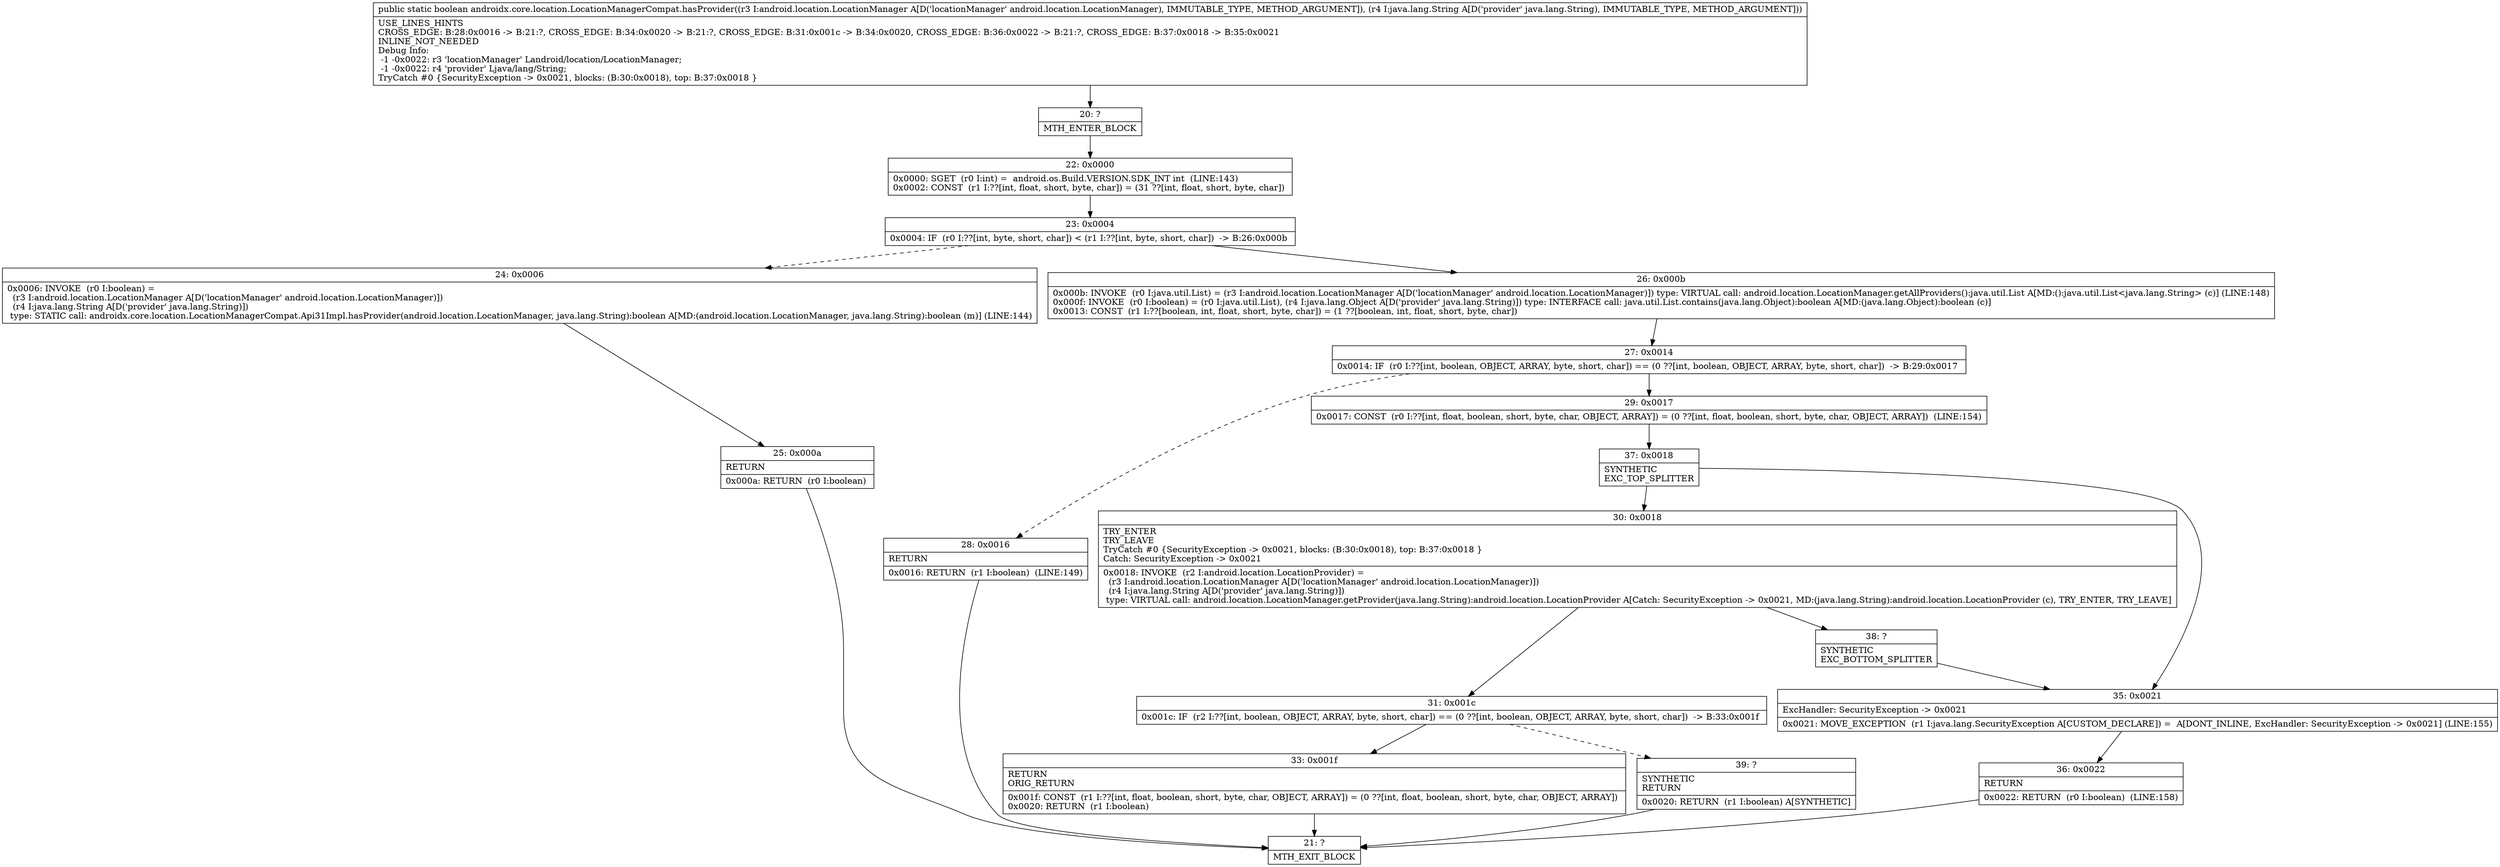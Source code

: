 digraph "CFG forandroidx.core.location.LocationManagerCompat.hasProvider(Landroid\/location\/LocationManager;Ljava\/lang\/String;)Z" {
Node_20 [shape=record,label="{20\:\ ?|MTH_ENTER_BLOCK\l}"];
Node_22 [shape=record,label="{22\:\ 0x0000|0x0000: SGET  (r0 I:int) =  android.os.Build.VERSION.SDK_INT int  (LINE:143)\l0x0002: CONST  (r1 I:??[int, float, short, byte, char]) = (31 ??[int, float, short, byte, char]) \l}"];
Node_23 [shape=record,label="{23\:\ 0x0004|0x0004: IF  (r0 I:??[int, byte, short, char]) \< (r1 I:??[int, byte, short, char])  \-\> B:26:0x000b \l}"];
Node_24 [shape=record,label="{24\:\ 0x0006|0x0006: INVOKE  (r0 I:boolean) = \l  (r3 I:android.location.LocationManager A[D('locationManager' android.location.LocationManager)])\l  (r4 I:java.lang.String A[D('provider' java.lang.String)])\l type: STATIC call: androidx.core.location.LocationManagerCompat.Api31Impl.hasProvider(android.location.LocationManager, java.lang.String):boolean A[MD:(android.location.LocationManager, java.lang.String):boolean (m)] (LINE:144)\l}"];
Node_25 [shape=record,label="{25\:\ 0x000a|RETURN\l|0x000a: RETURN  (r0 I:boolean) \l}"];
Node_21 [shape=record,label="{21\:\ ?|MTH_EXIT_BLOCK\l}"];
Node_26 [shape=record,label="{26\:\ 0x000b|0x000b: INVOKE  (r0 I:java.util.List) = (r3 I:android.location.LocationManager A[D('locationManager' android.location.LocationManager)]) type: VIRTUAL call: android.location.LocationManager.getAllProviders():java.util.List A[MD:():java.util.List\<java.lang.String\> (c)] (LINE:148)\l0x000f: INVOKE  (r0 I:boolean) = (r0 I:java.util.List), (r4 I:java.lang.Object A[D('provider' java.lang.String)]) type: INTERFACE call: java.util.List.contains(java.lang.Object):boolean A[MD:(java.lang.Object):boolean (c)]\l0x0013: CONST  (r1 I:??[boolean, int, float, short, byte, char]) = (1 ??[boolean, int, float, short, byte, char]) \l}"];
Node_27 [shape=record,label="{27\:\ 0x0014|0x0014: IF  (r0 I:??[int, boolean, OBJECT, ARRAY, byte, short, char]) == (0 ??[int, boolean, OBJECT, ARRAY, byte, short, char])  \-\> B:29:0x0017 \l}"];
Node_28 [shape=record,label="{28\:\ 0x0016|RETURN\l|0x0016: RETURN  (r1 I:boolean)  (LINE:149)\l}"];
Node_29 [shape=record,label="{29\:\ 0x0017|0x0017: CONST  (r0 I:??[int, float, boolean, short, byte, char, OBJECT, ARRAY]) = (0 ??[int, float, boolean, short, byte, char, OBJECT, ARRAY])  (LINE:154)\l}"];
Node_37 [shape=record,label="{37\:\ 0x0018|SYNTHETIC\lEXC_TOP_SPLITTER\l}"];
Node_30 [shape=record,label="{30\:\ 0x0018|TRY_ENTER\lTRY_LEAVE\lTryCatch #0 \{SecurityException \-\> 0x0021, blocks: (B:30:0x0018), top: B:37:0x0018 \}\lCatch: SecurityException \-\> 0x0021\l|0x0018: INVOKE  (r2 I:android.location.LocationProvider) = \l  (r3 I:android.location.LocationManager A[D('locationManager' android.location.LocationManager)])\l  (r4 I:java.lang.String A[D('provider' java.lang.String)])\l type: VIRTUAL call: android.location.LocationManager.getProvider(java.lang.String):android.location.LocationProvider A[Catch: SecurityException \-\> 0x0021, MD:(java.lang.String):android.location.LocationProvider (c), TRY_ENTER, TRY_LEAVE]\l}"];
Node_31 [shape=record,label="{31\:\ 0x001c|0x001c: IF  (r2 I:??[int, boolean, OBJECT, ARRAY, byte, short, char]) == (0 ??[int, boolean, OBJECT, ARRAY, byte, short, char])  \-\> B:33:0x001f \l}"];
Node_33 [shape=record,label="{33\:\ 0x001f|RETURN\lORIG_RETURN\l|0x001f: CONST  (r1 I:??[int, float, boolean, short, byte, char, OBJECT, ARRAY]) = (0 ??[int, float, boolean, short, byte, char, OBJECT, ARRAY]) \l0x0020: RETURN  (r1 I:boolean) \l}"];
Node_39 [shape=record,label="{39\:\ ?|SYNTHETIC\lRETURN\l|0x0020: RETURN  (r1 I:boolean) A[SYNTHETIC]\l}"];
Node_38 [shape=record,label="{38\:\ ?|SYNTHETIC\lEXC_BOTTOM_SPLITTER\l}"];
Node_35 [shape=record,label="{35\:\ 0x0021|ExcHandler: SecurityException \-\> 0x0021\l|0x0021: MOVE_EXCEPTION  (r1 I:java.lang.SecurityException A[CUSTOM_DECLARE]) =  A[DONT_INLINE, ExcHandler: SecurityException \-\> 0x0021] (LINE:155)\l}"];
Node_36 [shape=record,label="{36\:\ 0x0022|RETURN\l|0x0022: RETURN  (r0 I:boolean)  (LINE:158)\l}"];
MethodNode[shape=record,label="{public static boolean androidx.core.location.LocationManagerCompat.hasProvider((r3 I:android.location.LocationManager A[D('locationManager' android.location.LocationManager), IMMUTABLE_TYPE, METHOD_ARGUMENT]), (r4 I:java.lang.String A[D('provider' java.lang.String), IMMUTABLE_TYPE, METHOD_ARGUMENT]))  | USE_LINES_HINTS\lCROSS_EDGE: B:28:0x0016 \-\> B:21:?, CROSS_EDGE: B:34:0x0020 \-\> B:21:?, CROSS_EDGE: B:31:0x001c \-\> B:34:0x0020, CROSS_EDGE: B:36:0x0022 \-\> B:21:?, CROSS_EDGE: B:37:0x0018 \-\> B:35:0x0021\lINLINE_NOT_NEEDED\lDebug Info:\l  \-1 \-0x0022: r3 'locationManager' Landroid\/location\/LocationManager;\l  \-1 \-0x0022: r4 'provider' Ljava\/lang\/String;\lTryCatch #0 \{SecurityException \-\> 0x0021, blocks: (B:30:0x0018), top: B:37:0x0018 \}\l}"];
MethodNode -> Node_20;Node_20 -> Node_22;
Node_22 -> Node_23;
Node_23 -> Node_24[style=dashed];
Node_23 -> Node_26;
Node_24 -> Node_25;
Node_25 -> Node_21;
Node_26 -> Node_27;
Node_27 -> Node_28[style=dashed];
Node_27 -> Node_29;
Node_28 -> Node_21;
Node_29 -> Node_37;
Node_37 -> Node_30;
Node_37 -> Node_35;
Node_30 -> Node_31;
Node_30 -> Node_38;
Node_31 -> Node_33;
Node_31 -> Node_39[style=dashed];
Node_33 -> Node_21;
Node_39 -> Node_21;
Node_38 -> Node_35;
Node_35 -> Node_36;
Node_36 -> Node_21;
}

